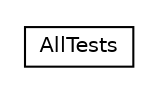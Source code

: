 #!/usr/local/bin/dot
#
# Class diagram 
# Generated by UMLGraph version 5.1 (http://www.umlgraph.org/)
#

digraph G {
	edge [fontname="Helvetica",fontsize=10,labelfontname="Helvetica",labelfontsize=10];
	node [fontname="Helvetica",fontsize=10,shape=plaintext];
	nodesep=0.25;
	ranksep=0.5;
	// net.sereneproject.collector.AllTests
	c24 [label=<<table title="net.sereneproject.collector.AllTests" border="0" cellborder="1" cellspacing="0" cellpadding="2" port="p" href="./AllTests.html">
		<tr><td><table border="0" cellspacing="0" cellpadding="1">
<tr><td align="center" balign="center"> AllTests </td></tr>
		</table></td></tr>
		</table>>, fontname="Helvetica", fontcolor="black", fontsize=10.0];
}


